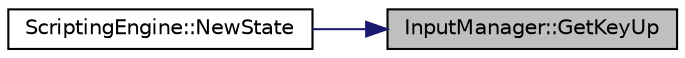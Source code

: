 digraph "InputManager::GetKeyUp"
{
 // LATEX_PDF_SIZE
  edge [fontname="Helvetica",fontsize="10",labelfontname="Helvetica",labelfontsize="10"];
  node [fontname="Helvetica",fontsize="10",shape=record];
  rankdir="RL";
  Node41 [label="InputManager::GetKeyUp",height=0.2,width=0.4,color="black", fillcolor="grey75", style="filled", fontcolor="black",tooltip="checks whether a key is up"];
  Node41 -> Node42 [dir="back",color="midnightblue",fontsize="10",style="solid",fontname="Helvetica"];
  Node42 [label="ScriptingEngine::NewState",height=0.2,width=0.4,color="black", fillcolor="white", style="filled",URL="$class_scripting_engine.html#a125a0c206da8e74b8f6664c4e523606a",tooltip="Sets up the engine with initial processes and variables and exposes engine functionality to lua."];
}
